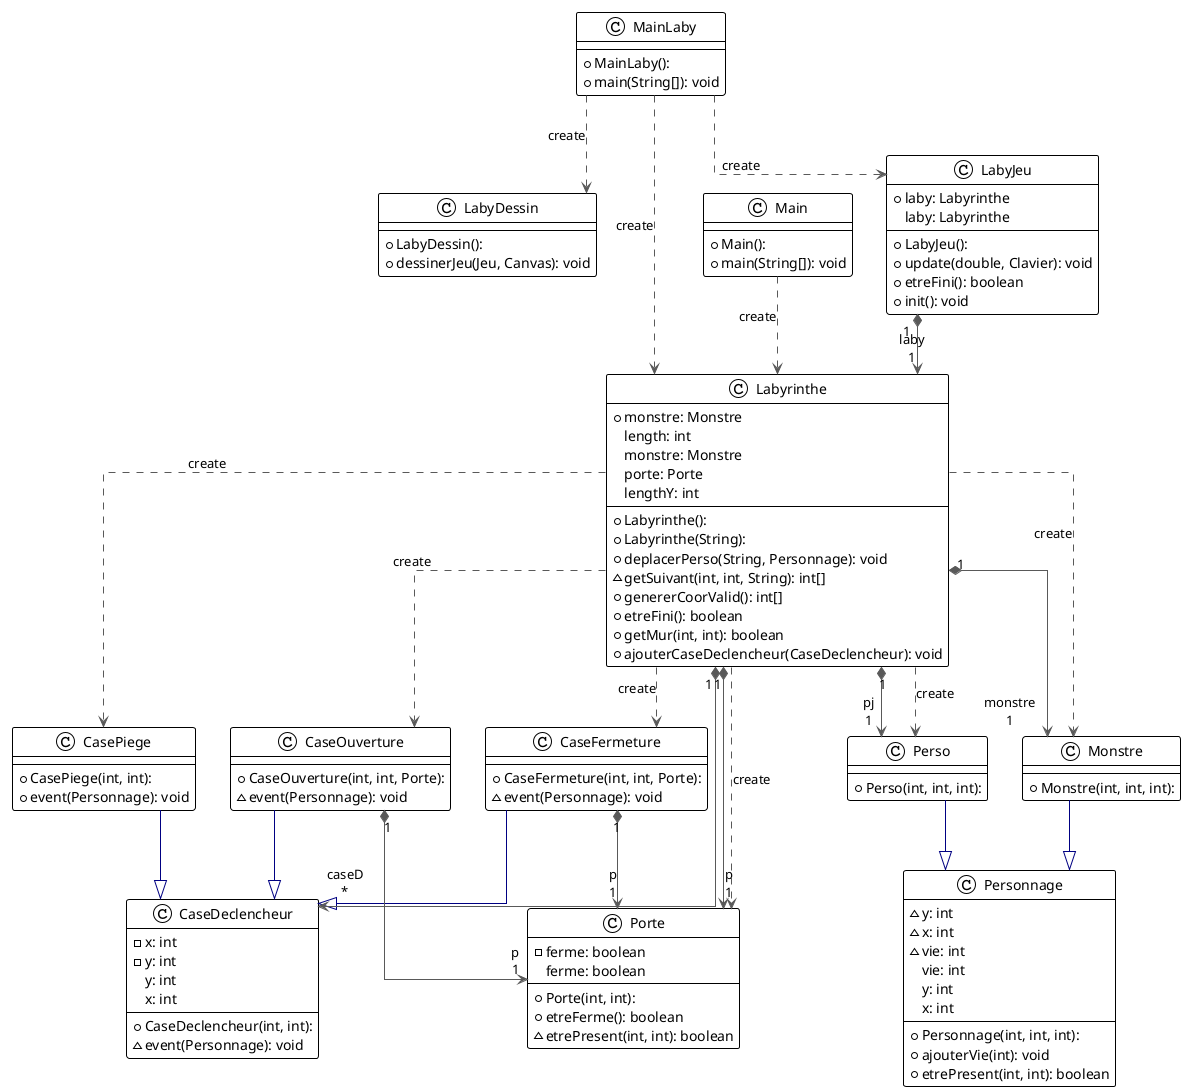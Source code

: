 @startuml

!theme plain
top to bottom direction
skinparam linetype ortho

class CaseDeclencheur {
  + CaseDeclencheur(int, int): 
  - x: int
  - y: int
  ~ event(Personnage): void
   y: int
   x: int
}
class CaseFermeture {
  + CaseFermeture(int, int, Porte): 
  ~ event(Personnage): void
}
class CaseOuverture {
  + CaseOuverture(int, int, Porte): 
  ~ event(Personnage): void
}
class CasePiege {
  + CasePiege(int, int): 
  + event(Personnage): void
}
class LabyDessin {
  + LabyDessin(): 
  + dessinerJeu(Jeu, Canvas): void
}
class LabyJeu {
  + LabyJeu(): 
  + laby: Labyrinthe
  + update(double, Clavier): void
  + etreFini(): boolean
  + init(): void
   laby: Labyrinthe
}
class Labyrinthe {
  + Labyrinthe(): 
  + Labyrinthe(String): 
  + monstre: Monstre
  + deplacerPerso(String, Personnage): void
  ~ getSuivant(int, int, String): int[]
  + genererCoorValid(): int[]
  + etreFini(): boolean
  + getMur(int, int): boolean
  + ajouterCaseDeclencheur(CaseDeclencheur): void
   length: int
   monstre: Monstre
   porte: Porte
   lengthY: int
}
class Main {
  + Main(): 
  + main(String[]): void
}
class MainLaby {
  + MainLaby(): 
  + main(String[]): void
}
class Monstre {
  + Monstre(int, int, int): 
}
class Perso {
  + Perso(int, int, int): 
}
class Personnage {
  + Personnage(int, int, int): 
  ~ y: int
  ~ x: int
  ~ vie: int
  + ajouterVie(int): void
  + etrePresent(int, int): boolean
   vie: int
   y: int
   x: int
}
class Porte {
  + Porte(int, int): 
  - ferme: boolean
  + etreFerme(): boolean
  ~ etrePresent(int, int): boolean
   ferme: boolean
}

CaseFermeture    -[#000082,plain]-^  CaseDeclencheur 
CaseFermeture   "1" *-[#595959,plain]-> "p\n1" Porte           
CaseOuverture    -[#000082,plain]-^  CaseDeclencheur 
CaseOuverture   "1" *-[#595959,plain]-> "p\n1" Porte           
CasePiege        -[#000082,plain]-^  CaseDeclencheur 
LabyJeu         "1" *-[#595959,plain]-> "laby\n1" Labyrinthe      
Labyrinthe      "1" *-[#595959,plain]-> "caseD\n*" CaseDeclencheur 
Labyrinthe       -[#595959,dashed]->  CaseFermeture   : "«create»"
Labyrinthe       -[#595959,dashed]->  CaseOuverture   : "«create»"
Labyrinthe       -[#595959,dashed]->  CasePiege       : "«create»"
Labyrinthe       -[#595959,dashed]->  Monstre         : "«create»"
Labyrinthe      "1" *-[#595959,plain]-> "monstre\n1" Monstre         
Labyrinthe      "1" *-[#595959,plain]-> "pj\n1" Perso           
Labyrinthe       -[#595959,dashed]->  Perso           : "«create»"
Labyrinthe      "1" *-[#595959,plain]-> "p\n1" Porte           
Labyrinthe       -[#595959,dashed]->  Porte           : "«create»"
Main             -[#595959,dashed]->  Labyrinthe      : "«create»"
MainLaby         -[#595959,dashed]->  LabyDessin      : "«create»"
MainLaby         -[#595959,dashed]->  LabyJeu         : "«create»"
MainLaby         -[#595959,dashed]->  Labyrinthe      : "«create»"
Monstre          -[#000082,plain]-^  Personnage      
Perso            -[#000082,plain]-^  Personnage      
@enduml

